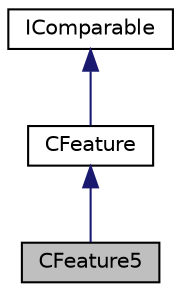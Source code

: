 digraph "CFeature5"
{
  edge [fontname="Helvetica",fontsize="10",labelfontname="Helvetica",labelfontsize="10"];
  node [fontname="Helvetica",fontsize="10",shape=record];
  Node1 [label="CFeature5",height=0.2,width=0.4,color="black", fillcolor="grey75", style="filled" fontcolor="black"];
  Node2 -> Node1 [dir="back",color="midnightblue",fontsize="10",style="solid"];
  Node2 [label="CFeature",height=0.2,width=0.4,color="black", fillcolor="white", style="filled",URL="$class_c_feature.html"];
  Node3 -> Node2 [dir="back",color="midnightblue",fontsize="10",style="solid"];
  Node3 [label="IComparable",height=0.2,width=0.4,color="black", fillcolor="white", style="filled",URL="$class_i_comparable.html"];
}

